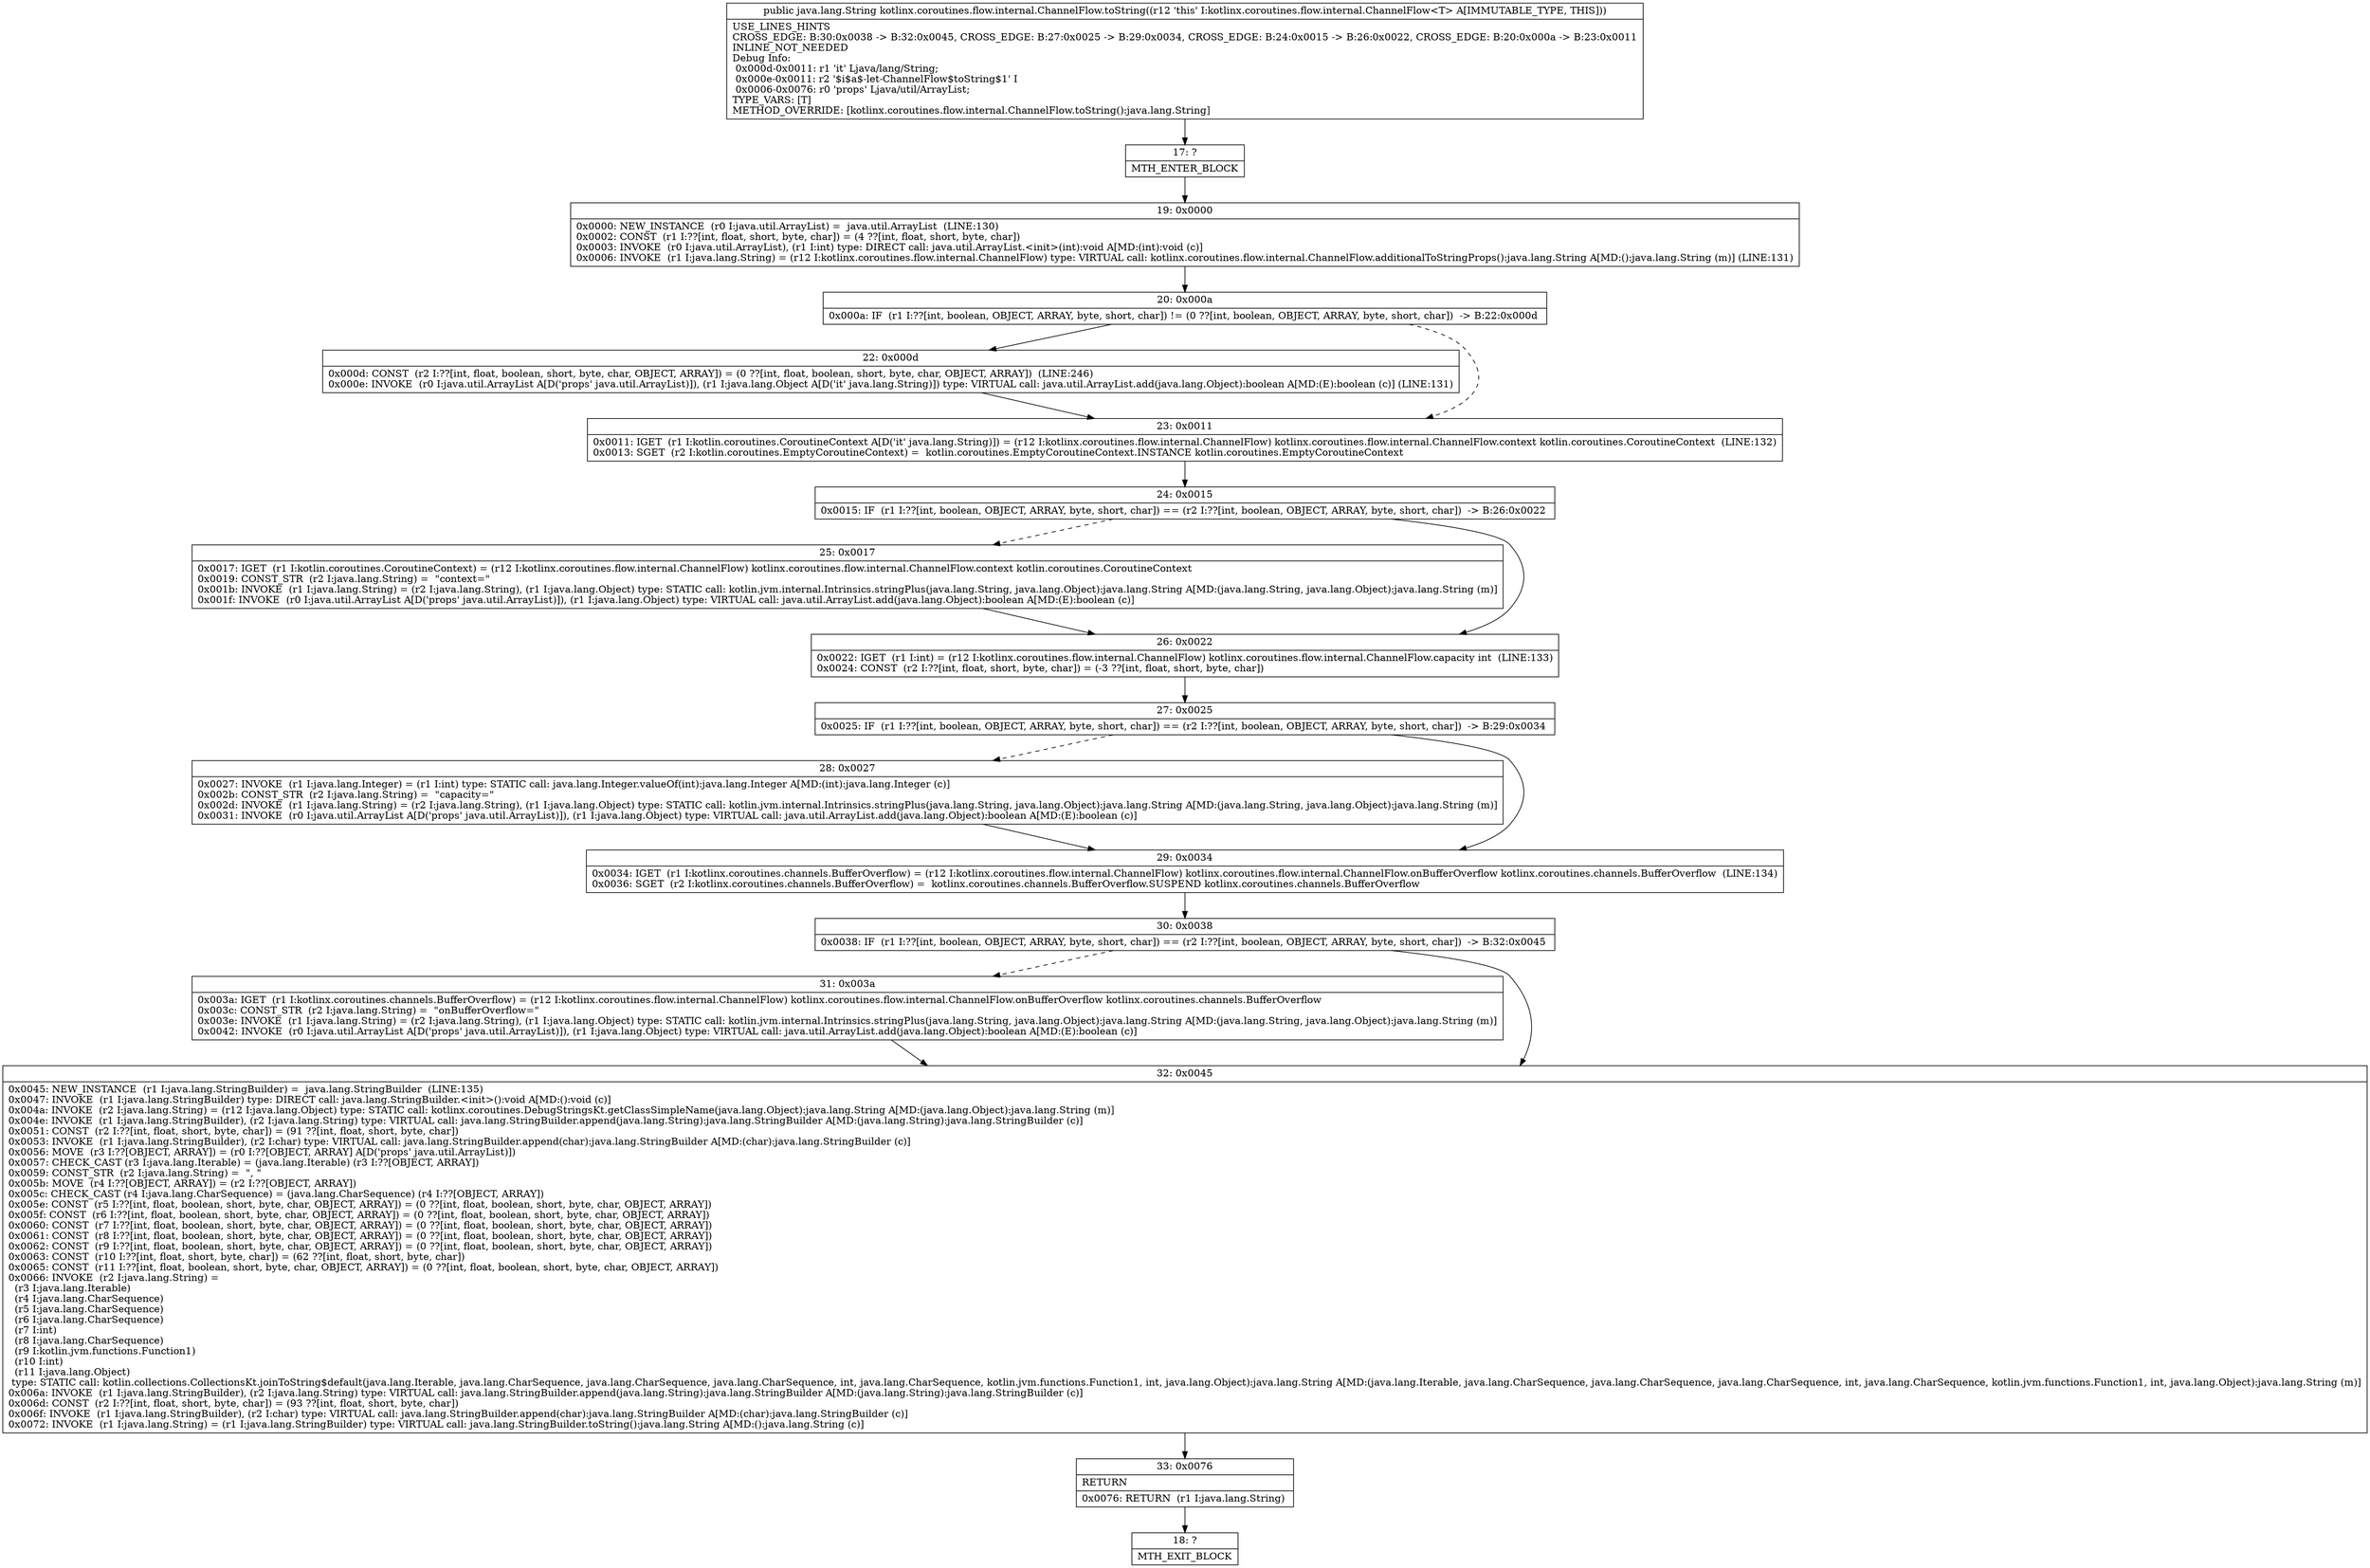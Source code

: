 digraph "CFG forkotlinx.coroutines.flow.internal.ChannelFlow.toString()Ljava\/lang\/String;" {
Node_17 [shape=record,label="{17\:\ ?|MTH_ENTER_BLOCK\l}"];
Node_19 [shape=record,label="{19\:\ 0x0000|0x0000: NEW_INSTANCE  (r0 I:java.util.ArrayList) =  java.util.ArrayList  (LINE:130)\l0x0002: CONST  (r1 I:??[int, float, short, byte, char]) = (4 ??[int, float, short, byte, char]) \l0x0003: INVOKE  (r0 I:java.util.ArrayList), (r1 I:int) type: DIRECT call: java.util.ArrayList.\<init\>(int):void A[MD:(int):void (c)]\l0x0006: INVOKE  (r1 I:java.lang.String) = (r12 I:kotlinx.coroutines.flow.internal.ChannelFlow) type: VIRTUAL call: kotlinx.coroutines.flow.internal.ChannelFlow.additionalToStringProps():java.lang.String A[MD:():java.lang.String (m)] (LINE:131)\l}"];
Node_20 [shape=record,label="{20\:\ 0x000a|0x000a: IF  (r1 I:??[int, boolean, OBJECT, ARRAY, byte, short, char]) != (0 ??[int, boolean, OBJECT, ARRAY, byte, short, char])  \-\> B:22:0x000d \l}"];
Node_22 [shape=record,label="{22\:\ 0x000d|0x000d: CONST  (r2 I:??[int, float, boolean, short, byte, char, OBJECT, ARRAY]) = (0 ??[int, float, boolean, short, byte, char, OBJECT, ARRAY])  (LINE:246)\l0x000e: INVOKE  (r0 I:java.util.ArrayList A[D('props' java.util.ArrayList)]), (r1 I:java.lang.Object A[D('it' java.lang.String)]) type: VIRTUAL call: java.util.ArrayList.add(java.lang.Object):boolean A[MD:(E):boolean (c)] (LINE:131)\l}"];
Node_23 [shape=record,label="{23\:\ 0x0011|0x0011: IGET  (r1 I:kotlin.coroutines.CoroutineContext A[D('it' java.lang.String)]) = (r12 I:kotlinx.coroutines.flow.internal.ChannelFlow) kotlinx.coroutines.flow.internal.ChannelFlow.context kotlin.coroutines.CoroutineContext  (LINE:132)\l0x0013: SGET  (r2 I:kotlin.coroutines.EmptyCoroutineContext) =  kotlin.coroutines.EmptyCoroutineContext.INSTANCE kotlin.coroutines.EmptyCoroutineContext \l}"];
Node_24 [shape=record,label="{24\:\ 0x0015|0x0015: IF  (r1 I:??[int, boolean, OBJECT, ARRAY, byte, short, char]) == (r2 I:??[int, boolean, OBJECT, ARRAY, byte, short, char])  \-\> B:26:0x0022 \l}"];
Node_25 [shape=record,label="{25\:\ 0x0017|0x0017: IGET  (r1 I:kotlin.coroutines.CoroutineContext) = (r12 I:kotlinx.coroutines.flow.internal.ChannelFlow) kotlinx.coroutines.flow.internal.ChannelFlow.context kotlin.coroutines.CoroutineContext \l0x0019: CONST_STR  (r2 I:java.lang.String) =  \"context=\" \l0x001b: INVOKE  (r1 I:java.lang.String) = (r2 I:java.lang.String), (r1 I:java.lang.Object) type: STATIC call: kotlin.jvm.internal.Intrinsics.stringPlus(java.lang.String, java.lang.Object):java.lang.String A[MD:(java.lang.String, java.lang.Object):java.lang.String (m)]\l0x001f: INVOKE  (r0 I:java.util.ArrayList A[D('props' java.util.ArrayList)]), (r1 I:java.lang.Object) type: VIRTUAL call: java.util.ArrayList.add(java.lang.Object):boolean A[MD:(E):boolean (c)]\l}"];
Node_26 [shape=record,label="{26\:\ 0x0022|0x0022: IGET  (r1 I:int) = (r12 I:kotlinx.coroutines.flow.internal.ChannelFlow) kotlinx.coroutines.flow.internal.ChannelFlow.capacity int  (LINE:133)\l0x0024: CONST  (r2 I:??[int, float, short, byte, char]) = (\-3 ??[int, float, short, byte, char]) \l}"];
Node_27 [shape=record,label="{27\:\ 0x0025|0x0025: IF  (r1 I:??[int, boolean, OBJECT, ARRAY, byte, short, char]) == (r2 I:??[int, boolean, OBJECT, ARRAY, byte, short, char])  \-\> B:29:0x0034 \l}"];
Node_28 [shape=record,label="{28\:\ 0x0027|0x0027: INVOKE  (r1 I:java.lang.Integer) = (r1 I:int) type: STATIC call: java.lang.Integer.valueOf(int):java.lang.Integer A[MD:(int):java.lang.Integer (c)]\l0x002b: CONST_STR  (r2 I:java.lang.String) =  \"capacity=\" \l0x002d: INVOKE  (r1 I:java.lang.String) = (r2 I:java.lang.String), (r1 I:java.lang.Object) type: STATIC call: kotlin.jvm.internal.Intrinsics.stringPlus(java.lang.String, java.lang.Object):java.lang.String A[MD:(java.lang.String, java.lang.Object):java.lang.String (m)]\l0x0031: INVOKE  (r0 I:java.util.ArrayList A[D('props' java.util.ArrayList)]), (r1 I:java.lang.Object) type: VIRTUAL call: java.util.ArrayList.add(java.lang.Object):boolean A[MD:(E):boolean (c)]\l}"];
Node_29 [shape=record,label="{29\:\ 0x0034|0x0034: IGET  (r1 I:kotlinx.coroutines.channels.BufferOverflow) = (r12 I:kotlinx.coroutines.flow.internal.ChannelFlow) kotlinx.coroutines.flow.internal.ChannelFlow.onBufferOverflow kotlinx.coroutines.channels.BufferOverflow  (LINE:134)\l0x0036: SGET  (r2 I:kotlinx.coroutines.channels.BufferOverflow) =  kotlinx.coroutines.channels.BufferOverflow.SUSPEND kotlinx.coroutines.channels.BufferOverflow \l}"];
Node_30 [shape=record,label="{30\:\ 0x0038|0x0038: IF  (r1 I:??[int, boolean, OBJECT, ARRAY, byte, short, char]) == (r2 I:??[int, boolean, OBJECT, ARRAY, byte, short, char])  \-\> B:32:0x0045 \l}"];
Node_31 [shape=record,label="{31\:\ 0x003a|0x003a: IGET  (r1 I:kotlinx.coroutines.channels.BufferOverflow) = (r12 I:kotlinx.coroutines.flow.internal.ChannelFlow) kotlinx.coroutines.flow.internal.ChannelFlow.onBufferOverflow kotlinx.coroutines.channels.BufferOverflow \l0x003c: CONST_STR  (r2 I:java.lang.String) =  \"onBufferOverflow=\" \l0x003e: INVOKE  (r1 I:java.lang.String) = (r2 I:java.lang.String), (r1 I:java.lang.Object) type: STATIC call: kotlin.jvm.internal.Intrinsics.stringPlus(java.lang.String, java.lang.Object):java.lang.String A[MD:(java.lang.String, java.lang.Object):java.lang.String (m)]\l0x0042: INVOKE  (r0 I:java.util.ArrayList A[D('props' java.util.ArrayList)]), (r1 I:java.lang.Object) type: VIRTUAL call: java.util.ArrayList.add(java.lang.Object):boolean A[MD:(E):boolean (c)]\l}"];
Node_32 [shape=record,label="{32\:\ 0x0045|0x0045: NEW_INSTANCE  (r1 I:java.lang.StringBuilder) =  java.lang.StringBuilder  (LINE:135)\l0x0047: INVOKE  (r1 I:java.lang.StringBuilder) type: DIRECT call: java.lang.StringBuilder.\<init\>():void A[MD:():void (c)]\l0x004a: INVOKE  (r2 I:java.lang.String) = (r12 I:java.lang.Object) type: STATIC call: kotlinx.coroutines.DebugStringsKt.getClassSimpleName(java.lang.Object):java.lang.String A[MD:(java.lang.Object):java.lang.String (m)]\l0x004e: INVOKE  (r1 I:java.lang.StringBuilder), (r2 I:java.lang.String) type: VIRTUAL call: java.lang.StringBuilder.append(java.lang.String):java.lang.StringBuilder A[MD:(java.lang.String):java.lang.StringBuilder (c)]\l0x0051: CONST  (r2 I:??[int, float, short, byte, char]) = (91 ??[int, float, short, byte, char]) \l0x0053: INVOKE  (r1 I:java.lang.StringBuilder), (r2 I:char) type: VIRTUAL call: java.lang.StringBuilder.append(char):java.lang.StringBuilder A[MD:(char):java.lang.StringBuilder (c)]\l0x0056: MOVE  (r3 I:??[OBJECT, ARRAY]) = (r0 I:??[OBJECT, ARRAY] A[D('props' java.util.ArrayList)]) \l0x0057: CHECK_CAST (r3 I:java.lang.Iterable) = (java.lang.Iterable) (r3 I:??[OBJECT, ARRAY]) \l0x0059: CONST_STR  (r2 I:java.lang.String) =  \", \" \l0x005b: MOVE  (r4 I:??[OBJECT, ARRAY]) = (r2 I:??[OBJECT, ARRAY]) \l0x005c: CHECK_CAST (r4 I:java.lang.CharSequence) = (java.lang.CharSequence) (r4 I:??[OBJECT, ARRAY]) \l0x005e: CONST  (r5 I:??[int, float, boolean, short, byte, char, OBJECT, ARRAY]) = (0 ??[int, float, boolean, short, byte, char, OBJECT, ARRAY]) \l0x005f: CONST  (r6 I:??[int, float, boolean, short, byte, char, OBJECT, ARRAY]) = (0 ??[int, float, boolean, short, byte, char, OBJECT, ARRAY]) \l0x0060: CONST  (r7 I:??[int, float, boolean, short, byte, char, OBJECT, ARRAY]) = (0 ??[int, float, boolean, short, byte, char, OBJECT, ARRAY]) \l0x0061: CONST  (r8 I:??[int, float, boolean, short, byte, char, OBJECT, ARRAY]) = (0 ??[int, float, boolean, short, byte, char, OBJECT, ARRAY]) \l0x0062: CONST  (r9 I:??[int, float, boolean, short, byte, char, OBJECT, ARRAY]) = (0 ??[int, float, boolean, short, byte, char, OBJECT, ARRAY]) \l0x0063: CONST  (r10 I:??[int, float, short, byte, char]) = (62 ??[int, float, short, byte, char]) \l0x0065: CONST  (r11 I:??[int, float, boolean, short, byte, char, OBJECT, ARRAY]) = (0 ??[int, float, boolean, short, byte, char, OBJECT, ARRAY]) \l0x0066: INVOKE  (r2 I:java.lang.String) = \l  (r3 I:java.lang.Iterable)\l  (r4 I:java.lang.CharSequence)\l  (r5 I:java.lang.CharSequence)\l  (r6 I:java.lang.CharSequence)\l  (r7 I:int)\l  (r8 I:java.lang.CharSequence)\l  (r9 I:kotlin.jvm.functions.Function1)\l  (r10 I:int)\l  (r11 I:java.lang.Object)\l type: STATIC call: kotlin.collections.CollectionsKt.joinToString$default(java.lang.Iterable, java.lang.CharSequence, java.lang.CharSequence, java.lang.CharSequence, int, java.lang.CharSequence, kotlin.jvm.functions.Function1, int, java.lang.Object):java.lang.String A[MD:(java.lang.Iterable, java.lang.CharSequence, java.lang.CharSequence, java.lang.CharSequence, int, java.lang.CharSequence, kotlin.jvm.functions.Function1, int, java.lang.Object):java.lang.String (m)]\l0x006a: INVOKE  (r1 I:java.lang.StringBuilder), (r2 I:java.lang.String) type: VIRTUAL call: java.lang.StringBuilder.append(java.lang.String):java.lang.StringBuilder A[MD:(java.lang.String):java.lang.StringBuilder (c)]\l0x006d: CONST  (r2 I:??[int, float, short, byte, char]) = (93 ??[int, float, short, byte, char]) \l0x006f: INVOKE  (r1 I:java.lang.StringBuilder), (r2 I:char) type: VIRTUAL call: java.lang.StringBuilder.append(char):java.lang.StringBuilder A[MD:(char):java.lang.StringBuilder (c)]\l0x0072: INVOKE  (r1 I:java.lang.String) = (r1 I:java.lang.StringBuilder) type: VIRTUAL call: java.lang.StringBuilder.toString():java.lang.String A[MD:():java.lang.String (c)]\l}"];
Node_33 [shape=record,label="{33\:\ 0x0076|RETURN\l|0x0076: RETURN  (r1 I:java.lang.String) \l}"];
Node_18 [shape=record,label="{18\:\ ?|MTH_EXIT_BLOCK\l}"];
MethodNode[shape=record,label="{public java.lang.String kotlinx.coroutines.flow.internal.ChannelFlow.toString((r12 'this' I:kotlinx.coroutines.flow.internal.ChannelFlow\<T\> A[IMMUTABLE_TYPE, THIS]))  | USE_LINES_HINTS\lCROSS_EDGE: B:30:0x0038 \-\> B:32:0x0045, CROSS_EDGE: B:27:0x0025 \-\> B:29:0x0034, CROSS_EDGE: B:24:0x0015 \-\> B:26:0x0022, CROSS_EDGE: B:20:0x000a \-\> B:23:0x0011\lINLINE_NOT_NEEDED\lDebug Info:\l  0x000d\-0x0011: r1 'it' Ljava\/lang\/String;\l  0x000e\-0x0011: r2 '$i$a$\-let\-ChannelFlow$toString$1' I\l  0x0006\-0x0076: r0 'props' Ljava\/util\/ArrayList;\lTYPE_VARS: [T]\lMETHOD_OVERRIDE: [kotlinx.coroutines.flow.internal.ChannelFlow.toString():java.lang.String]\l}"];
MethodNode -> Node_17;Node_17 -> Node_19;
Node_19 -> Node_20;
Node_20 -> Node_22;
Node_20 -> Node_23[style=dashed];
Node_22 -> Node_23;
Node_23 -> Node_24;
Node_24 -> Node_25[style=dashed];
Node_24 -> Node_26;
Node_25 -> Node_26;
Node_26 -> Node_27;
Node_27 -> Node_28[style=dashed];
Node_27 -> Node_29;
Node_28 -> Node_29;
Node_29 -> Node_30;
Node_30 -> Node_31[style=dashed];
Node_30 -> Node_32;
Node_31 -> Node_32;
Node_32 -> Node_33;
Node_33 -> Node_18;
}

